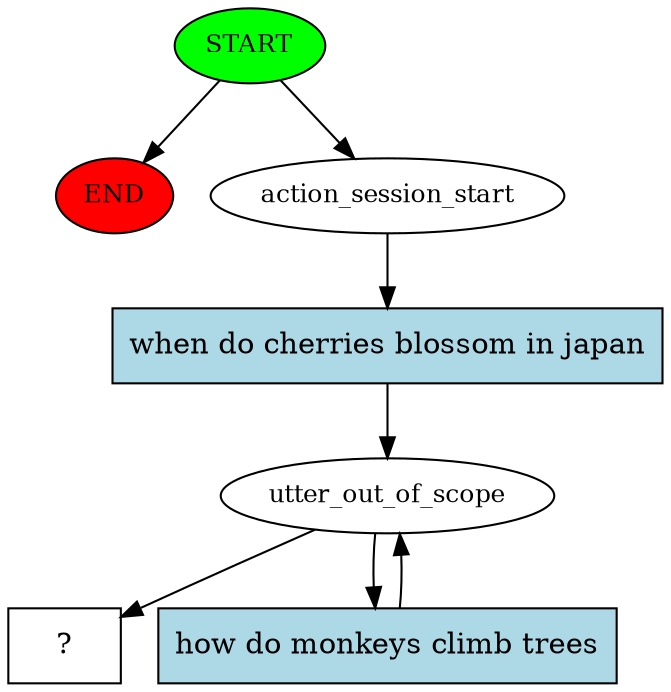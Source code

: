 digraph  {
0 [class="start active", fillcolor=green, fontsize=12, label=START, style=filled];
"-1" [class=end, fillcolor=red, fontsize=12, label=END, style=filled];
1 [class=active, fontsize=12, label=action_session_start];
2 [class=active, fontsize=12, label=utter_out_of_scope];
4 [class="intent dashed active", label="  ?  ", shape=rect];
5 [class="intent active", fillcolor=lightblue, label="when do cherries blossom in japan", shape=rect, style=filled];
6 [class="intent active", fillcolor=lightblue, label="how do monkeys climb trees", shape=rect, style=filled];
0 -> "-1"  [class="", key=NONE, label=""];
0 -> 1  [class=active, key=NONE, label=""];
1 -> 5  [class=active, key=0];
2 -> 4  [class=active, key=NONE, label=""];
2 -> 6  [class=active, key=0];
5 -> 2  [class=active, key=0];
6 -> 2  [class=active, key=0];
}
